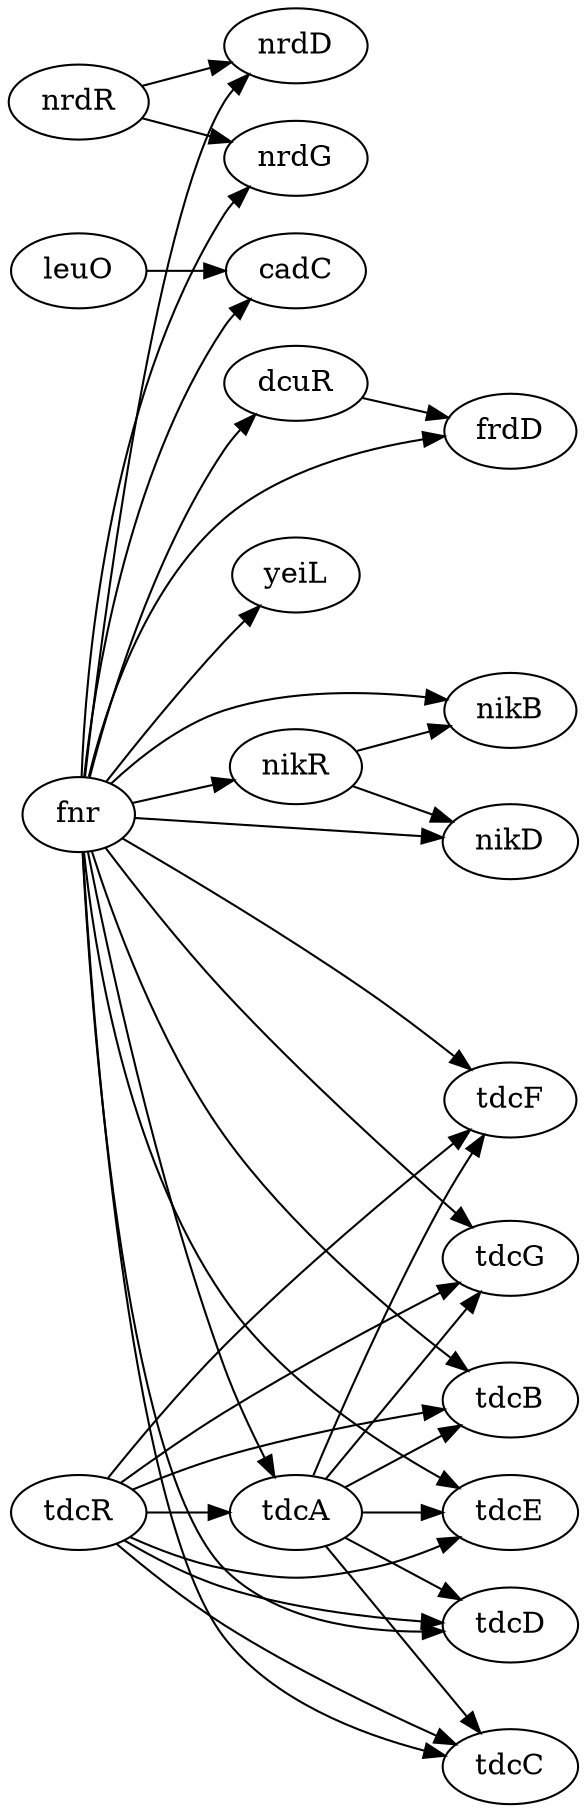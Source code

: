 digraph "Ecoli-1" {rankdir=LR;"nrdR";"nrdG";"fnr";"yeiL";"cadC";"nikR";"dcuR";"tdcA";"tdcR";"leuO";"tdcE";"tdcD";"tdcC";"tdcF";"tdcG";"tdcB";"nrdD";"nikB";"frdD";"nikD";"dcuR" -> "frdD" [value="+"];"fnr" -> "cadC" [value="+"];"fnr" -> "nikR" [value="+"];"fnr" -> "yeiL" [value="-"];"fnr" -> "nikB" [value="+"];"fnr" -> "nikD" [value="+"];"fnr" -> "tdcF" [value="+"];"fnr" -> "tdcE" [value="+"];"fnr" -> "dcuR" [value="+"];"fnr" -> "nrdG" [value="+"];"fnr" -> "frdD" [value="+"];"fnr" -> "tdcA" [value="+"];"fnr" -> "tdcB" [value="+"];"fnr" -> "tdcC" [value="+"];"fnr" -> "tdcD" [value="+"];"fnr" -> "nrdD" [value="+"];"fnr" -> "tdcG" [value="+"];"leuO" -> "cadC" [value="-"];"nikR" -> "nikD" [value="-"];"nikR" -> "nikB" [value="-"];"nrdR" -> "nrdD" [value="-"];"nrdR" -> "nrdG" [value="-"];"tdcA" -> "tdcC" [value="+"];"tdcA" -> "tdcD" [value="+"];"tdcA" -> "tdcG" [value="+"];"tdcA" -> "tdcF" [value="+"];"tdcA" -> "tdcE" [value="+"];"tdcA" -> "tdcB" [value="+"];"tdcR" -> "tdcE" [value="+"];"tdcR" -> "tdcA" [value="+"];"tdcR" -> "tdcB" [value="+"];"tdcR" -> "tdcC" [value="+"];"tdcR" -> "tdcF" [value="+"];"tdcR" -> "tdcG" [value="+"];"tdcR" -> "tdcD" [value="+"];}